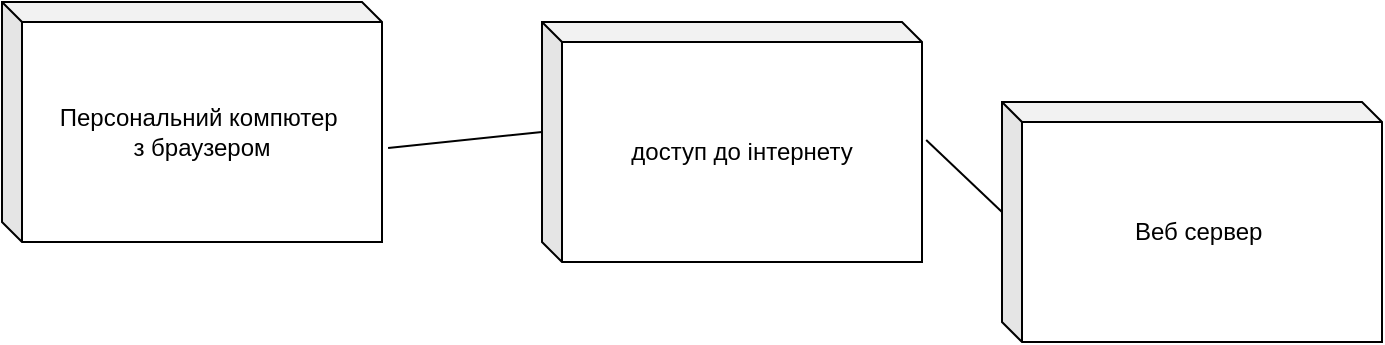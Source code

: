 <mxfile version="14.4.3" type="github">
  <diagram name="Page-1" id="b5b7bab2-c9e2-2cf4-8b2a-24fd1a2a6d21">
    <mxGraphModel dx="1422" dy="772" grid="1" gridSize="10" guides="1" tooltips="1" connect="1" arrows="1" fold="1" page="1" pageScale="1" pageWidth="827" pageHeight="1169" background="#ffffff" math="0" shadow="0">
      <root>
        <mxCell id="0" />
        <mxCell id="1" parent="0" />
        <mxCell id="jFiyfstBEOnF0pXDczcP-1" value="Персональний компютер&amp;nbsp;&lt;br&gt;з браузером" style="shape=cube;whiteSpace=wrap;html=1;boundedLbl=1;backgroundOutline=1;darkOpacity=0.05;darkOpacity2=0.1;size=10;" vertex="1" parent="1">
          <mxGeometry x="120" y="70" width="190" height="120" as="geometry" />
        </mxCell>
        <mxCell id="jFiyfstBEOnF0pXDczcP-2" value="Веб сервер&amp;nbsp;" style="shape=cube;whiteSpace=wrap;html=1;boundedLbl=1;backgroundOutline=1;darkOpacity=0.05;darkOpacity2=0.1;size=10;" vertex="1" parent="1">
          <mxGeometry x="620" y="120" width="190" height="120" as="geometry" />
        </mxCell>
        <mxCell id="jFiyfstBEOnF0pXDczcP-3" value="доступ до інтернету" style="shape=cube;whiteSpace=wrap;html=1;boundedLbl=1;backgroundOutline=1;darkOpacity=0.05;darkOpacity2=0.1;size=10;" vertex="1" parent="1">
          <mxGeometry x="390" y="80" width="190" height="120" as="geometry" />
        </mxCell>
        <mxCell id="jFiyfstBEOnF0pXDczcP-4" value="" style="endArrow=none;html=1;entryX=0;entryY=0;entryDx=0;entryDy=55;entryPerimeter=0;exitX=1.016;exitY=0.608;exitDx=0;exitDy=0;exitPerimeter=0;" edge="1" parent="1" source="jFiyfstBEOnF0pXDczcP-1" target="jFiyfstBEOnF0pXDczcP-3">
          <mxGeometry width="50" height="50" relative="1" as="geometry">
            <mxPoint x="210" y="350" as="sourcePoint" />
            <mxPoint x="260" y="300" as="targetPoint" />
          </mxGeometry>
        </mxCell>
        <mxCell id="jFiyfstBEOnF0pXDczcP-6" value="" style="endArrow=none;html=1;entryX=1.011;entryY=0.492;entryDx=0;entryDy=0;entryPerimeter=0;exitX=0;exitY=0;exitDx=0;exitDy=55;exitPerimeter=0;" edge="1" parent="1" source="jFiyfstBEOnF0pXDczcP-2" target="jFiyfstBEOnF0pXDczcP-3">
          <mxGeometry width="50" height="50" relative="1" as="geometry">
            <mxPoint x="700" y="240" as="sourcePoint" />
            <mxPoint x="750" y="190" as="targetPoint" />
          </mxGeometry>
        </mxCell>
      </root>
    </mxGraphModel>
  </diagram>
</mxfile>
